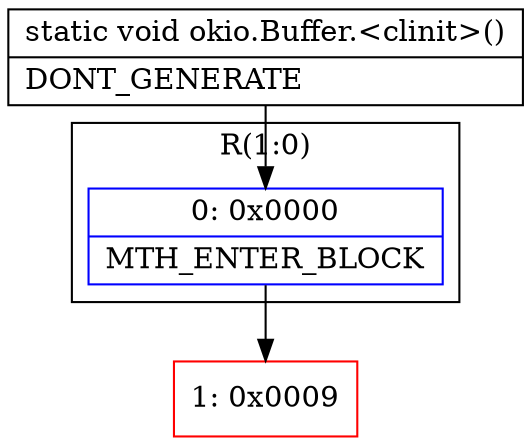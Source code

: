 digraph "CFG forokio.Buffer.\<clinit\>()V" {
subgraph cluster_Region_856158595 {
label = "R(1:0)";
node [shape=record,color=blue];
Node_0 [shape=record,label="{0\:\ 0x0000|MTH_ENTER_BLOCK\l}"];
}
Node_1 [shape=record,color=red,label="{1\:\ 0x0009}"];
MethodNode[shape=record,label="{static void okio.Buffer.\<clinit\>()  | DONT_GENERATE\l}"];
MethodNode -> Node_0;
Node_0 -> Node_1;
}

